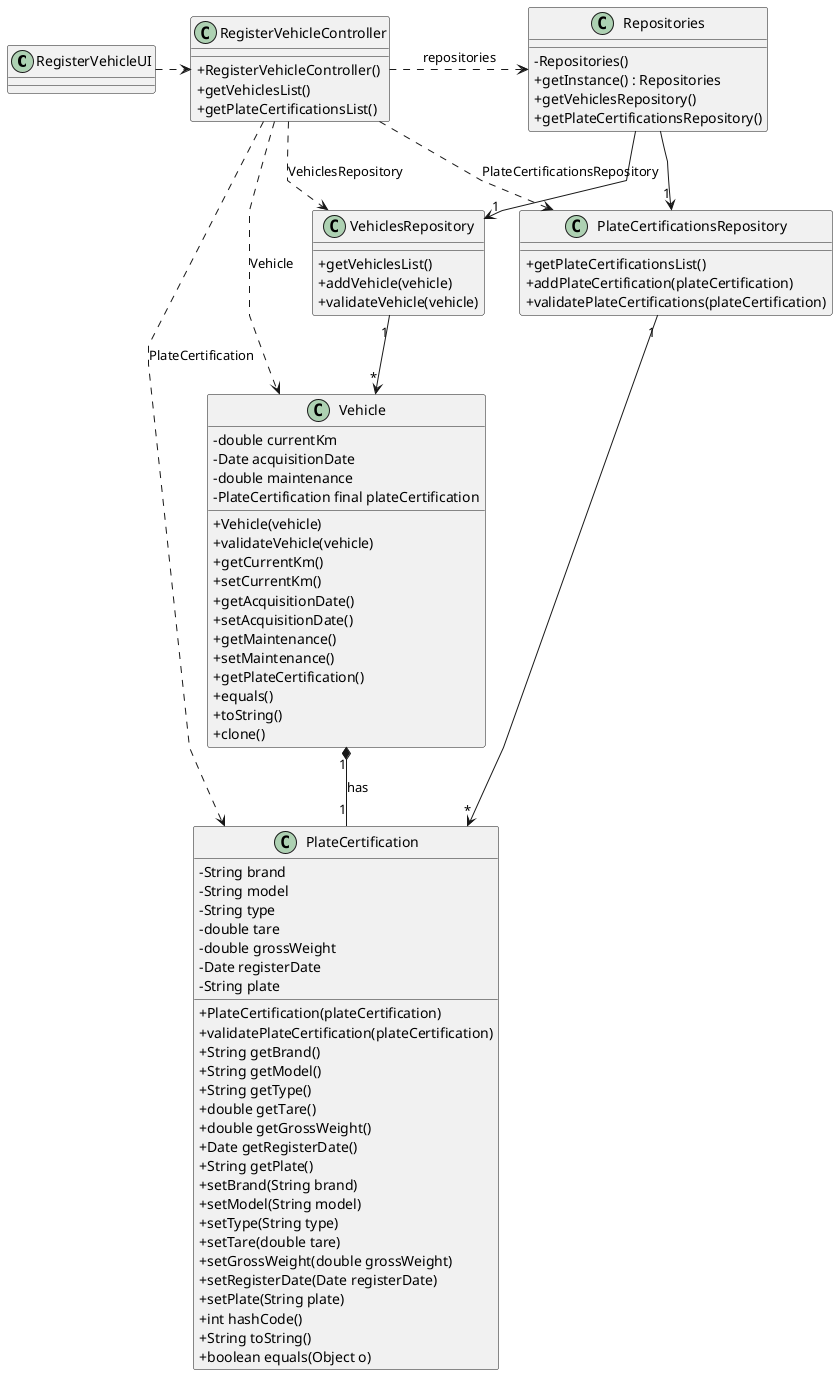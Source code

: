 @startuml
skinparam packageStyle rectangle
skinparam shadowing false
skinparam linetype polyline
skinparam classAttributeIconSize 0

class RegisterVehicleUI {
}

class RegisterVehicleController {
    + RegisterVehicleController()
    + getVehiclesList()
    + getPlateCertificationsList()
}

class Repositories {
    - Repositories()
    + getInstance() : Repositories
    + getVehiclesRepository()
    + getPlateCertificationsRepository()
}

class Vehicle {
    - double currentKm
    - Date acquisitionDate
    - double maintenance
    -PlateCertification final plateCertification
    + Vehicle(vehicle)
    + validateVehicle(vehicle)
    + getCurrentKm()
    + setCurrentKm()
    + getAcquisitionDate()
    + setAcquisitionDate()
    + getMaintenance()
    + setMaintenance()
    + getPlateCertification()
    + equals()
    + toString()
    + clone()
}

class VehiclesRepository {
    + getVehiclesList()
    + addVehicle(vehicle)
    + validateVehicle(vehicle)
}

class PlateCertification {
    - String brand
    - String model
    - String type
    - double tare
    - double grossWeight
    - Date registerDate
    - String plate
    + PlateCertification(plateCertification)
    + validatePlateCertification(plateCertification)
    + String getBrand()
    + String getModel()
    + String getType()
    + double getTare()
    + double getGrossWeight()
    + Date getRegisterDate()
    + String getPlate()
    + setBrand(String brand)
    + setModel(String model)
    + setType(String type)
    + setTare(double tare)
    + setGrossWeight(double grossWeight)
    + setRegisterDate(Date registerDate)
    + setPlate(String plate)
    + int hashCode()
    + String toString()
    + boolean equals(Object o)
}

class PlateCertificationsRepository {
    + getPlateCertificationsList()
    + addPlateCertification(plateCertification)
    + validatePlateCertifications(plateCertification)
}

RegisterVehicleUI .> RegisterVehicleController

RegisterVehicleController .> Repositories : repositories
Repositories --> "1" VehiclesRepository

RegisterVehicleController ..> Vehicle : Vehicle
RegisterVehicleController ..> VehiclesRepository : VehiclesRepository

VehiclesRepository "1" --> "*" Vehicle

Repositories --> "1" PlateCertificationsRepository

RegisterVehicleController ..> PlateCertification : PlateCertification
RegisterVehicleController ..> PlateCertificationsRepository : PlateCertificationsRepository

PlateCertificationsRepository "1" --> "*" PlateCertification

Vehicle "1" *-- "1" PlateCertification : has

@enduml